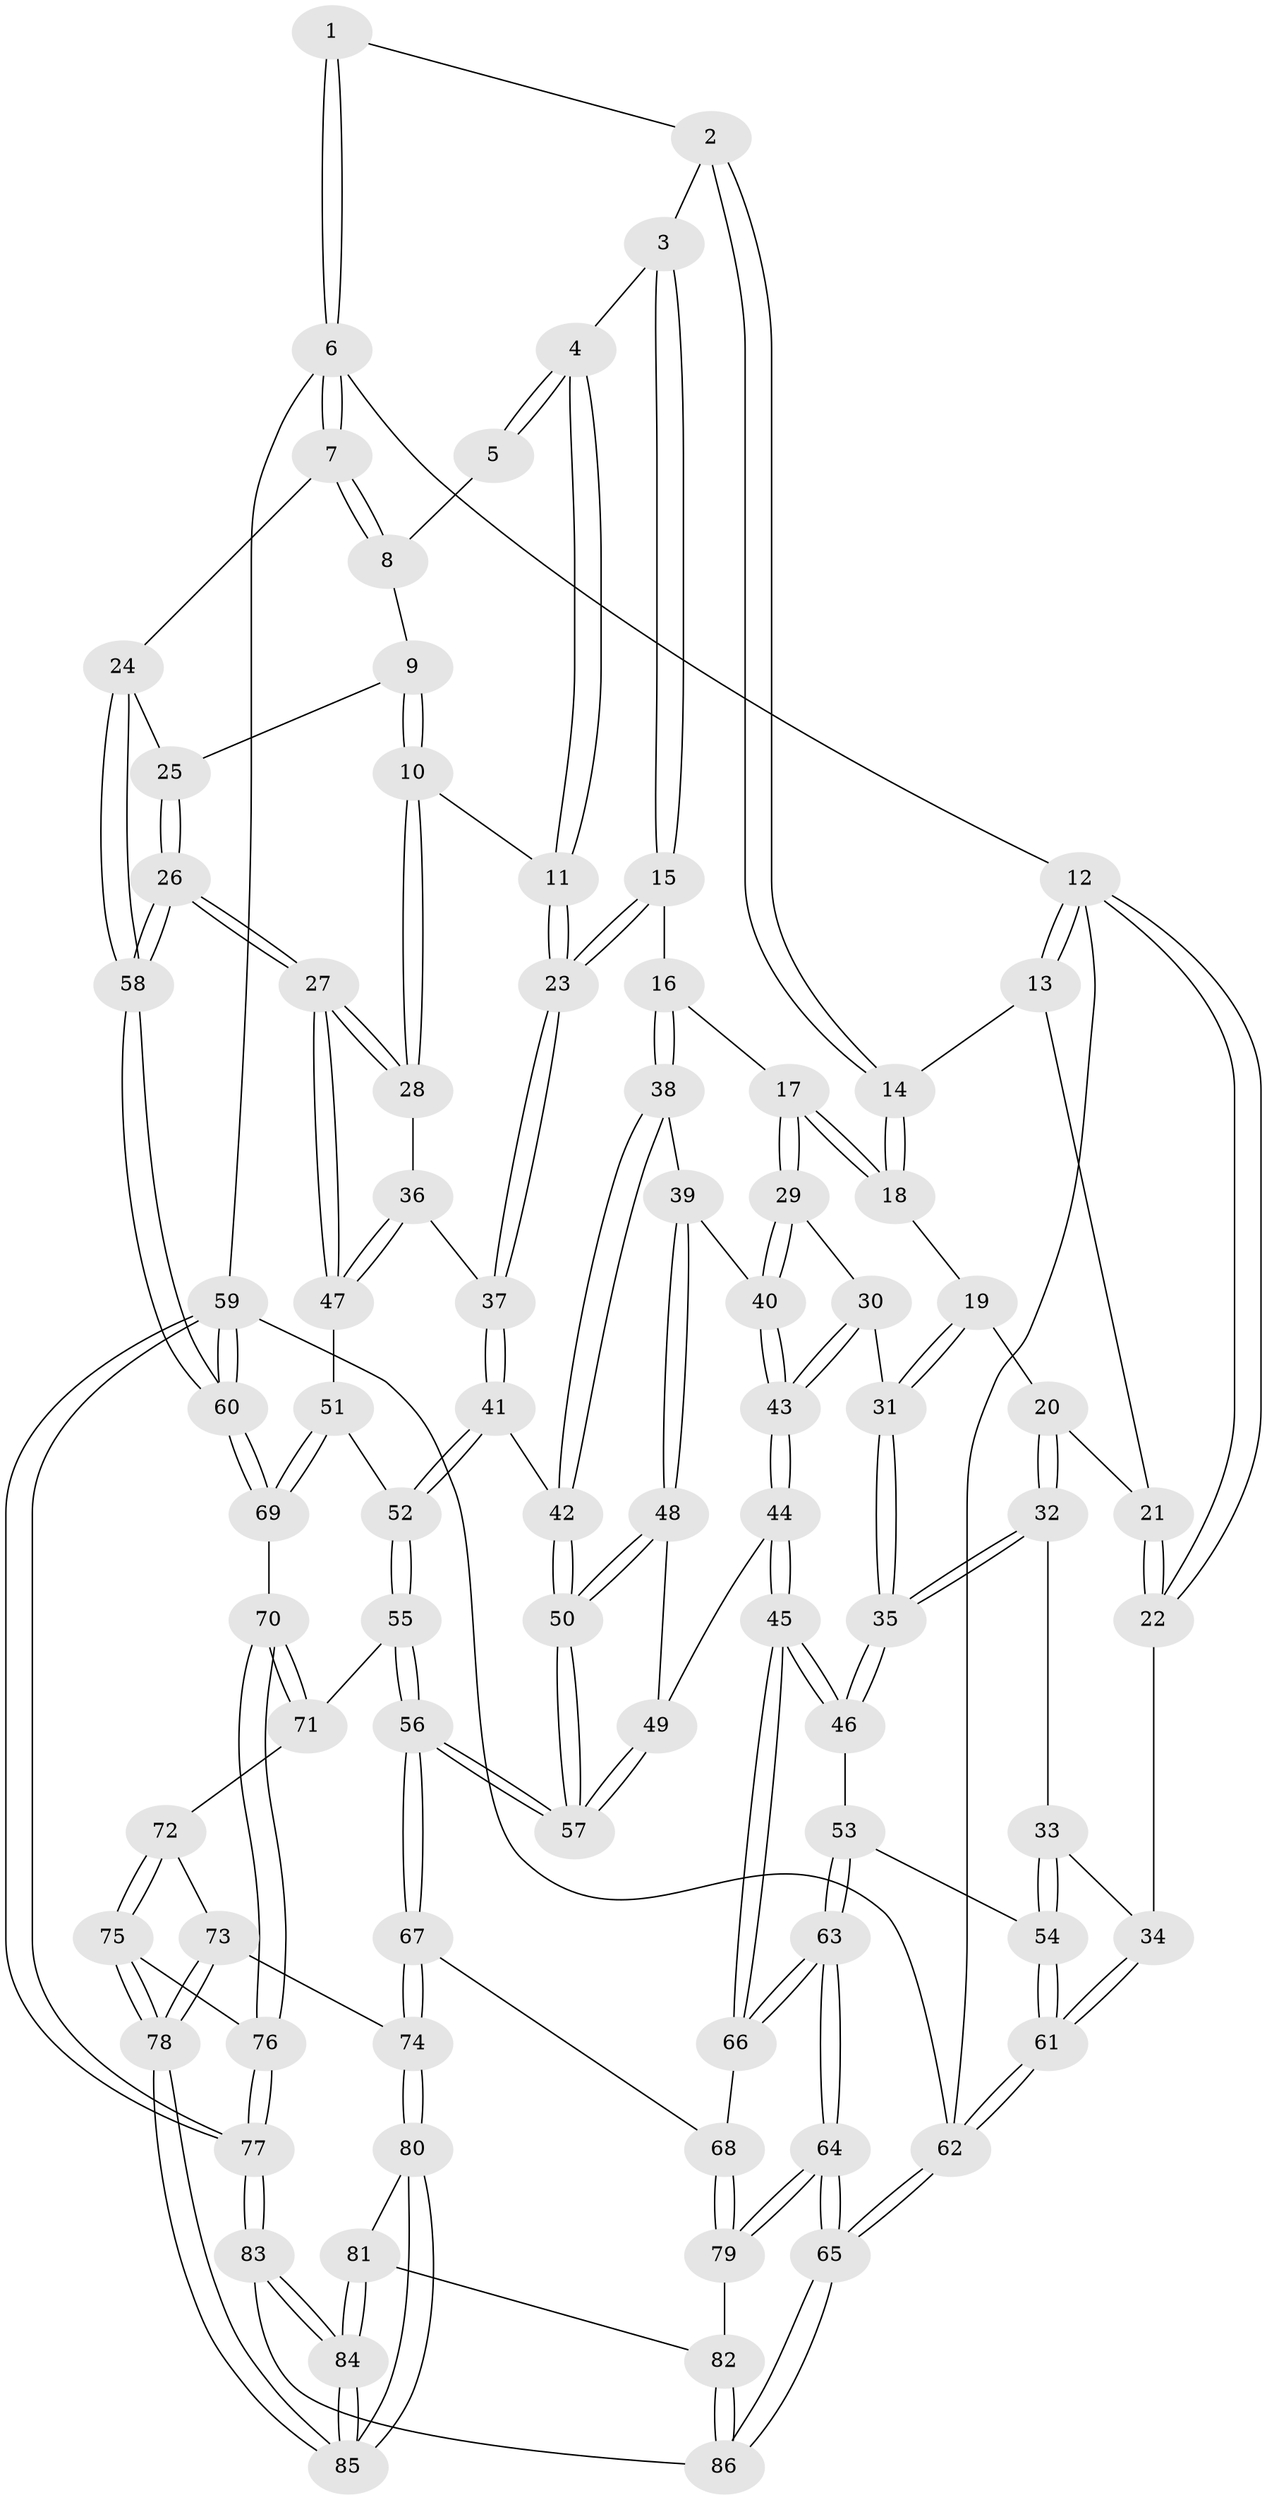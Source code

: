 // coarse degree distribution, {2: 0.038461538461538464, 4: 0.3076923076923077, 3: 0.34615384615384615, 5: 0.23076923076923078, 7: 0.038461538461538464, 6: 0.038461538461538464}
// Generated by graph-tools (version 1.1) at 2025/38/03/04/25 23:38:35]
// undirected, 86 vertices, 212 edges
graph export_dot {
  node [color=gray90,style=filled];
  1 [pos="+0.8262549156957596+0"];
  2 [pos="+0.3416000247166091+0"];
  3 [pos="+0.6330385752353747+0.07925283253000706"];
  4 [pos="+0.7451700802144724+0.10110659906479214"];
  5 [pos="+0.8060054037114414+0"];
  6 [pos="+1+0"];
  7 [pos="+1+0"];
  8 [pos="+0.9015577958840857+0.099953556318909"];
  9 [pos="+0.8553304051127804+0.15588282623632516"];
  10 [pos="+0.8142160213053209+0.17142758715606893"];
  11 [pos="+0.7794525037079743+0.16334786311310662"];
  12 [pos="+0+0"];
  13 [pos="+0.29652860211850124+0"];
  14 [pos="+0.33375208061130235+0"];
  15 [pos="+0.5774852195158043+0.1849808796544754"];
  16 [pos="+0.5092784820651545+0.22099235835896242"];
  17 [pos="+0.38749802155300495+0.1508750170087558"];
  18 [pos="+0.34058593945695165+0.03337303710269906"];
  19 [pos="+0.18668162712004752+0.19242964015626082"];
  20 [pos="+0.10177672697651281+0.20760664562048203"];
  21 [pos="+0.03977310551252466+0.13037040796619492"];
  22 [pos="+0+0.16486278606310983"];
  23 [pos="+0.7224106482722289+0.2288284804877944"];
  24 [pos="+1+0.20313992976363168"];
  25 [pos="+0.895456051174909+0.16916687131068203"];
  26 [pos="+1+0.4583235817348243"];
  27 [pos="+1+0.459143477373265"];
  28 [pos="+0.8788421906765547+0.30296654001996864"];
  29 [pos="+0.36341846572393804+0.22817601673805665"];
  30 [pos="+0.3088371502253701+0.2921253747195918"];
  31 [pos="+0.20760609140151864+0.312834124173324"];
  32 [pos="+0.05023549564453749+0.3451035906261696"];
  33 [pos="+0.029705012703374365+0.34835935553649255"];
  34 [pos="+0+0.3278240998658017"];
  35 [pos="+0.1495520672342347+0.3853461318222941"];
  36 [pos="+0.7761026352392449+0.3645617996591106"];
  37 [pos="+0.6789429069279818+0.34378154446415937"];
  38 [pos="+0.56556744064934+0.3431009847854133"];
  39 [pos="+0.48220310079136564+0.3837864203589363"];
  40 [pos="+0.4185638557659564+0.36215342053411403"];
  41 [pos="+0.6515824913579826+0.36519022285176406"];
  42 [pos="+0.6169567910751604+0.36659617761667274"];
  43 [pos="+0.3210675487871146+0.4324163766131897"];
  44 [pos="+0.28737946853084034+0.5107495768673348"];
  45 [pos="+0.26388900416590333+0.5213357581362624"];
  46 [pos="+0.220513627613054+0.5076379361411125"];
  47 [pos="+0.907584570579367+0.5374230463738036"];
  48 [pos="+0.46332379159885817+0.44408226011033664"];
  49 [pos="+0.30648239653618825+0.5130021406312075"];
  50 [pos="+0.5375783072489906+0.5642296463552078"];
  51 [pos="+0.8876290572115257+0.5512907624744043"];
  52 [pos="+0.7552967721982716+0.5798462725243717"];
  53 [pos="+0.13457735775064153+0.5565201500338289"];
  54 [pos="+0.039197041115770145+0.5450904203193128"];
  55 [pos="+0.7060951307662222+0.6263457825874404"];
  56 [pos="+0.5526597800557189+0.643799953739074"];
  57 [pos="+0.5375062202413107+0.6159652041749464"];
  58 [pos="+1+0.4580093931006631"];
  59 [pos="+1+1"];
  60 [pos="+1+1"];
  61 [pos="+0+0.6237877375933883"];
  62 [pos="+0+1"];
  63 [pos="+0.030234661464171354+0.9168637580426795"];
  64 [pos="+0+1"];
  65 [pos="+0+1"];
  66 [pos="+0.2851505841224639+0.6790989730829764"];
  67 [pos="+0.530570241304996+0.6860995731730606"];
  68 [pos="+0.3832249256097509+0.7320959794675713"];
  69 [pos="+0.8961738003555729+0.7183830838137176"];
  70 [pos="+0.8568440757541604+0.7614372611374896"];
  71 [pos="+0.7250442576884502+0.6819941213869205"];
  72 [pos="+0.727132416345215+0.7193934431354148"];
  73 [pos="+0.6843216149640906+0.796998319789304"];
  74 [pos="+0.5484780129720844+0.7702175021984836"];
  75 [pos="+0.7732681612805729+0.8065804279683311"];
  76 [pos="+0.8469275409631954+0.811419909342417"];
  77 [pos="+1+1"];
  78 [pos="+0.6999889398640717+0.9106847480193186"];
  79 [pos="+0.3768426956207126+0.7770029495964403"];
  80 [pos="+0.5488454047435398+0.817667854337314"];
  81 [pos="+0.4265226186027799+0.9041198995287667"];
  82 [pos="+0.4005990389047314+0.9072613779215533"];
  83 [pos="+0.7377332901103861+1"];
  84 [pos="+0.7019900993979517+1"];
  85 [pos="+0.6779168210648374+0.9865141362915789"];
  86 [pos="+0.009734417443449418+1"];
  1 -- 2;
  1 -- 6;
  1 -- 6;
  2 -- 3;
  2 -- 14;
  2 -- 14;
  3 -- 4;
  3 -- 15;
  3 -- 15;
  4 -- 5;
  4 -- 5;
  4 -- 11;
  4 -- 11;
  5 -- 8;
  6 -- 7;
  6 -- 7;
  6 -- 12;
  6 -- 59;
  7 -- 8;
  7 -- 8;
  7 -- 24;
  8 -- 9;
  9 -- 10;
  9 -- 10;
  9 -- 25;
  10 -- 11;
  10 -- 28;
  10 -- 28;
  11 -- 23;
  11 -- 23;
  12 -- 13;
  12 -- 13;
  12 -- 22;
  12 -- 22;
  12 -- 62;
  13 -- 14;
  13 -- 21;
  14 -- 18;
  14 -- 18;
  15 -- 16;
  15 -- 23;
  15 -- 23;
  16 -- 17;
  16 -- 38;
  16 -- 38;
  17 -- 18;
  17 -- 18;
  17 -- 29;
  17 -- 29;
  18 -- 19;
  19 -- 20;
  19 -- 31;
  19 -- 31;
  20 -- 21;
  20 -- 32;
  20 -- 32;
  21 -- 22;
  21 -- 22;
  22 -- 34;
  23 -- 37;
  23 -- 37;
  24 -- 25;
  24 -- 58;
  24 -- 58;
  25 -- 26;
  25 -- 26;
  26 -- 27;
  26 -- 27;
  26 -- 58;
  26 -- 58;
  27 -- 28;
  27 -- 28;
  27 -- 47;
  27 -- 47;
  28 -- 36;
  29 -- 30;
  29 -- 40;
  29 -- 40;
  30 -- 31;
  30 -- 43;
  30 -- 43;
  31 -- 35;
  31 -- 35;
  32 -- 33;
  32 -- 35;
  32 -- 35;
  33 -- 34;
  33 -- 54;
  33 -- 54;
  34 -- 61;
  34 -- 61;
  35 -- 46;
  35 -- 46;
  36 -- 37;
  36 -- 47;
  36 -- 47;
  37 -- 41;
  37 -- 41;
  38 -- 39;
  38 -- 42;
  38 -- 42;
  39 -- 40;
  39 -- 48;
  39 -- 48;
  40 -- 43;
  40 -- 43;
  41 -- 42;
  41 -- 52;
  41 -- 52;
  42 -- 50;
  42 -- 50;
  43 -- 44;
  43 -- 44;
  44 -- 45;
  44 -- 45;
  44 -- 49;
  45 -- 46;
  45 -- 46;
  45 -- 66;
  45 -- 66;
  46 -- 53;
  47 -- 51;
  48 -- 49;
  48 -- 50;
  48 -- 50;
  49 -- 57;
  49 -- 57;
  50 -- 57;
  50 -- 57;
  51 -- 52;
  51 -- 69;
  51 -- 69;
  52 -- 55;
  52 -- 55;
  53 -- 54;
  53 -- 63;
  53 -- 63;
  54 -- 61;
  54 -- 61;
  55 -- 56;
  55 -- 56;
  55 -- 71;
  56 -- 57;
  56 -- 57;
  56 -- 67;
  56 -- 67;
  58 -- 60;
  58 -- 60;
  59 -- 60;
  59 -- 60;
  59 -- 77;
  59 -- 77;
  59 -- 62;
  60 -- 69;
  60 -- 69;
  61 -- 62;
  61 -- 62;
  62 -- 65;
  62 -- 65;
  63 -- 64;
  63 -- 64;
  63 -- 66;
  63 -- 66;
  64 -- 65;
  64 -- 65;
  64 -- 79;
  64 -- 79;
  65 -- 86;
  65 -- 86;
  66 -- 68;
  67 -- 68;
  67 -- 74;
  67 -- 74;
  68 -- 79;
  68 -- 79;
  69 -- 70;
  70 -- 71;
  70 -- 71;
  70 -- 76;
  70 -- 76;
  71 -- 72;
  72 -- 73;
  72 -- 75;
  72 -- 75;
  73 -- 74;
  73 -- 78;
  73 -- 78;
  74 -- 80;
  74 -- 80;
  75 -- 76;
  75 -- 78;
  75 -- 78;
  76 -- 77;
  76 -- 77;
  77 -- 83;
  77 -- 83;
  78 -- 85;
  78 -- 85;
  79 -- 82;
  80 -- 81;
  80 -- 85;
  80 -- 85;
  81 -- 82;
  81 -- 84;
  81 -- 84;
  82 -- 86;
  82 -- 86;
  83 -- 84;
  83 -- 84;
  83 -- 86;
  84 -- 85;
  84 -- 85;
}
